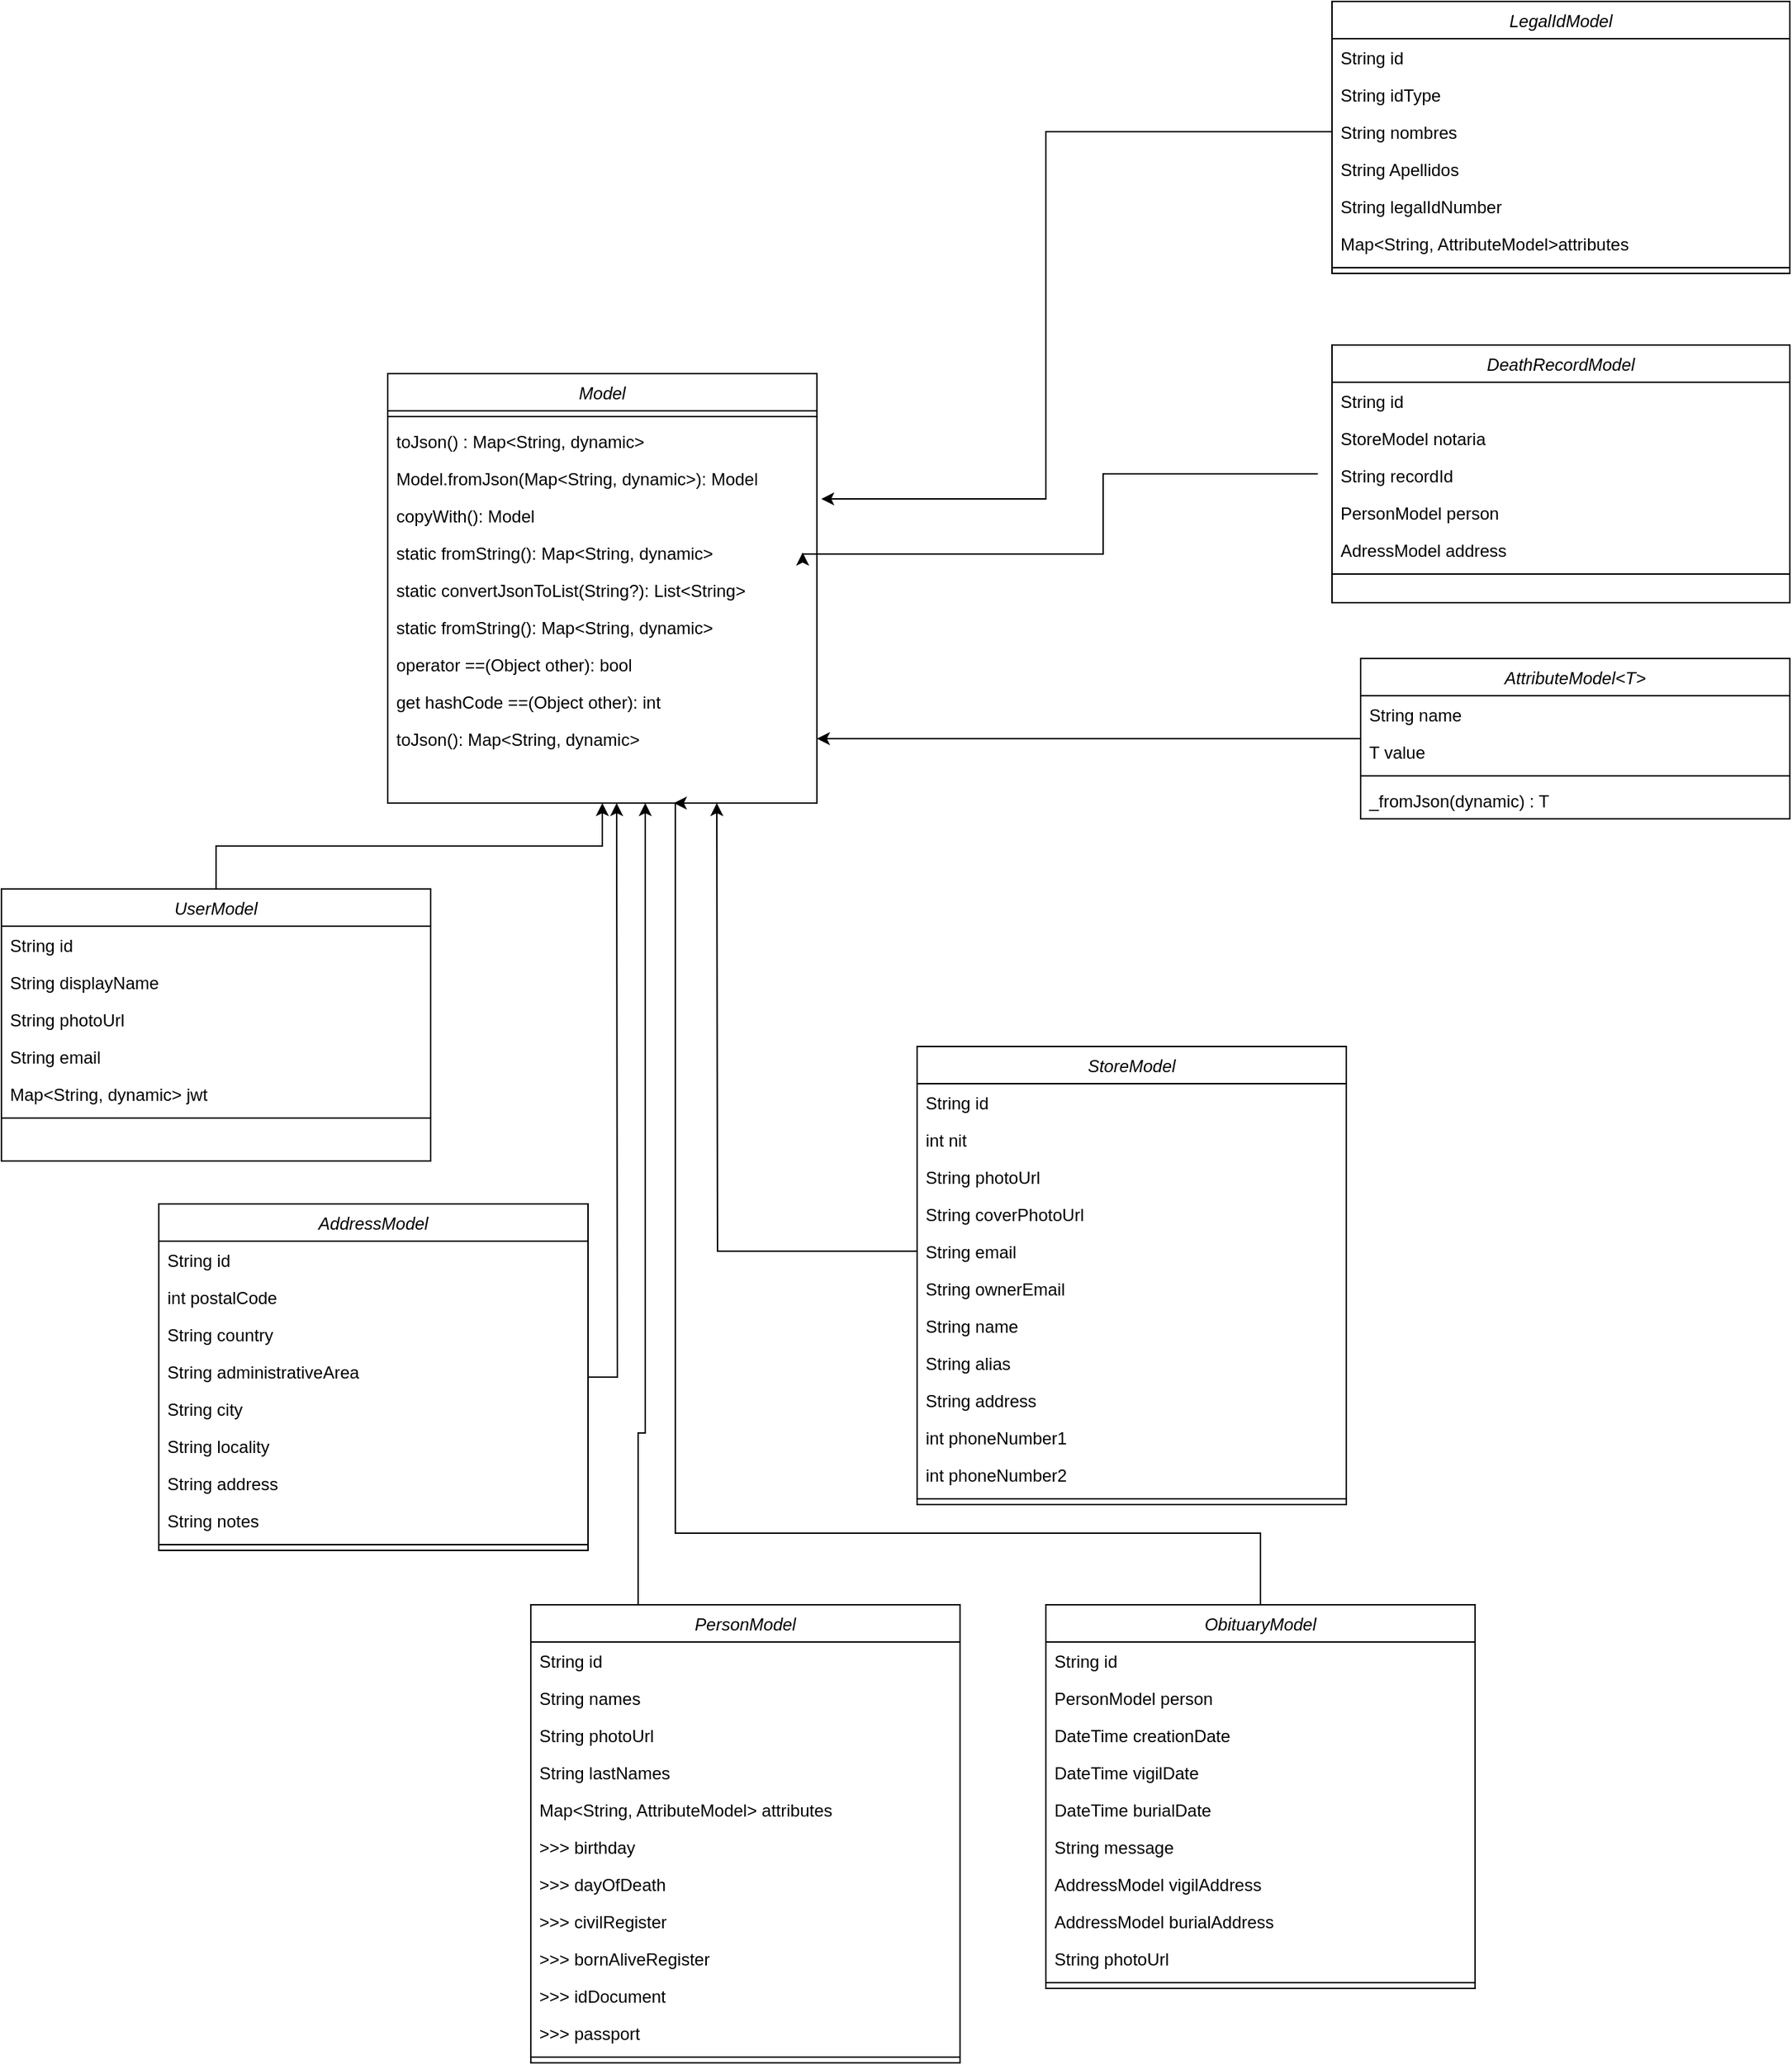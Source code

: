 <mxfile version="22.1.11" type="device">
  <diagram id="C5RBs43oDa-KdzZeNtuy" name="Page-1">
    <mxGraphModel dx="2261" dy="2013" grid="1" gridSize="10" guides="1" tooltips="1" connect="1" arrows="1" fold="1" page="1" pageScale="1" pageWidth="827" pageHeight="1169" math="0" shadow="0">
      <root>
        <mxCell id="WIyWlLk6GJQsqaUBKTNV-0" />
        <mxCell id="WIyWlLk6GJQsqaUBKTNV-1" parent="WIyWlLk6GJQsqaUBKTNV-0" />
        <mxCell id="m3j3JVI42onD2ivkwGoU-23" style="edgeStyle=orthogonalEdgeStyle;rounded=0;orthogonalLoop=1;jettySize=auto;html=1;startArrow=classic;startFill=1;strokeColor=default;endArrow=none;endFill=0;" parent="WIyWlLk6GJQsqaUBKTNV-1" source="zkfFHV4jXpPFQw0GAbJ--0" target="m3j3JVI42onD2ivkwGoU-8" edge="1">
          <mxGeometry relative="1" as="geometry" />
        </mxCell>
        <mxCell id="m3j3JVI42onD2ivkwGoU-8" value="UserModel" style="swimlane;fontStyle=2;align=center;verticalAlign=top;childLayout=stackLayout;horizontal=1;startSize=26;horizontalStack=0;resizeParent=1;resizeLast=0;collapsible=1;marginBottom=0;rounded=0;shadow=0;strokeWidth=1;" parent="WIyWlLk6GJQsqaUBKTNV-1" vertex="1">
          <mxGeometry x="-50" y="340" width="300" height="190" as="geometry">
            <mxRectangle x="230" y="140" width="160" height="26" as="alternateBounds" />
          </mxGeometry>
        </mxCell>
        <mxCell id="m3j3JVI42onD2ivkwGoU-9" value="String id" style="text;align=left;verticalAlign=top;spacingLeft=4;spacingRight=4;overflow=hidden;rotatable=0;points=[[0,0.5],[1,0.5]];portConstraint=eastwest;" parent="m3j3JVI42onD2ivkwGoU-8" vertex="1">
          <mxGeometry y="26" width="300" height="26" as="geometry" />
        </mxCell>
        <mxCell id="m3j3JVI42onD2ivkwGoU-24" value="String displayName" style="text;align=left;verticalAlign=top;spacingLeft=4;spacingRight=4;overflow=hidden;rotatable=0;points=[[0,0.5],[1,0.5]];portConstraint=eastwest;" parent="m3j3JVI42onD2ivkwGoU-8" vertex="1">
          <mxGeometry y="52" width="300" height="26" as="geometry" />
        </mxCell>
        <mxCell id="m3j3JVI42onD2ivkwGoU-25" value="String photoUrl" style="text;align=left;verticalAlign=top;spacingLeft=4;spacingRight=4;overflow=hidden;rotatable=0;points=[[0,0.5],[1,0.5]];portConstraint=eastwest;" parent="m3j3JVI42onD2ivkwGoU-8" vertex="1">
          <mxGeometry y="78" width="300" height="26" as="geometry" />
        </mxCell>
        <mxCell id="m3j3JVI42onD2ivkwGoU-26" value="String email" style="text;align=left;verticalAlign=top;spacingLeft=4;spacingRight=4;overflow=hidden;rotatable=0;points=[[0,0.5],[1,0.5]];portConstraint=eastwest;" parent="m3j3JVI42onD2ivkwGoU-8" vertex="1">
          <mxGeometry y="104" width="300" height="26" as="geometry" />
        </mxCell>
        <mxCell id="m3j3JVI42onD2ivkwGoU-27" value="Map&lt;String, dynamic&gt; jwt" style="text;align=left;verticalAlign=top;spacingLeft=4;spacingRight=4;overflow=hidden;rotatable=0;points=[[0,0.5],[1,0.5]];portConstraint=eastwest;" parent="m3j3JVI42onD2ivkwGoU-8" vertex="1">
          <mxGeometry y="130" width="300" height="26" as="geometry" />
        </mxCell>
        <mxCell id="m3j3JVI42onD2ivkwGoU-10" value="" style="line;html=1;strokeWidth=1;align=left;verticalAlign=middle;spacingTop=-1;spacingLeft=3;spacingRight=3;rotatable=0;labelPosition=right;points=[];portConstraint=eastwest;" parent="m3j3JVI42onD2ivkwGoU-8" vertex="1">
          <mxGeometry y="156" width="300" height="8" as="geometry" />
        </mxCell>
        <mxCell id="KPI_rZRXzxfwPaaVo52E-0" value="StoreModel" style="swimlane;fontStyle=2;align=center;verticalAlign=top;childLayout=stackLayout;horizontal=1;startSize=26;horizontalStack=0;resizeParent=1;resizeLast=0;collapsible=1;marginBottom=0;rounded=0;shadow=0;strokeWidth=1;" parent="WIyWlLk6GJQsqaUBKTNV-1" vertex="1">
          <mxGeometry x="590" y="450" width="300" height="320" as="geometry">
            <mxRectangle x="230" y="140" width="160" height="26" as="alternateBounds" />
          </mxGeometry>
        </mxCell>
        <mxCell id="KPI_rZRXzxfwPaaVo52E-1" value="String id" style="text;align=left;verticalAlign=top;spacingLeft=4;spacingRight=4;overflow=hidden;rotatable=0;points=[[0,0.5],[1,0.5]];portConstraint=eastwest;" parent="KPI_rZRXzxfwPaaVo52E-0" vertex="1">
          <mxGeometry y="26" width="300" height="26" as="geometry" />
        </mxCell>
        <mxCell id="KPI_rZRXzxfwPaaVo52E-2" value="int nit" style="text;align=left;verticalAlign=top;spacingLeft=4;spacingRight=4;overflow=hidden;rotatable=0;points=[[0,0.5],[1,0.5]];portConstraint=eastwest;" parent="KPI_rZRXzxfwPaaVo52E-0" vertex="1">
          <mxGeometry y="52" width="300" height="26" as="geometry" />
        </mxCell>
        <mxCell id="KPI_rZRXzxfwPaaVo52E-3" value="String photoUrl" style="text;align=left;verticalAlign=top;spacingLeft=4;spacingRight=4;overflow=hidden;rotatable=0;points=[[0,0.5],[1,0.5]];portConstraint=eastwest;" parent="KPI_rZRXzxfwPaaVo52E-0" vertex="1">
          <mxGeometry y="78" width="300" height="26" as="geometry" />
        </mxCell>
        <mxCell id="Lvysa0Bn7AFFFrW5yKyB-0" value="String coverPhotoUrl" style="text;align=left;verticalAlign=top;spacingLeft=4;spacingRight=4;overflow=hidden;rotatable=0;points=[[0,0.5],[1,0.5]];portConstraint=eastwest;" parent="KPI_rZRXzxfwPaaVo52E-0" vertex="1">
          <mxGeometry y="104" width="300" height="26" as="geometry" />
        </mxCell>
        <mxCell id="KPI_rZRXzxfwPaaVo52E-4" value="String email" style="text;align=left;verticalAlign=top;spacingLeft=4;spacingRight=4;overflow=hidden;rotatable=0;points=[[0,0.5],[1,0.5]];portConstraint=eastwest;" parent="KPI_rZRXzxfwPaaVo52E-0" vertex="1">
          <mxGeometry y="130" width="300" height="26" as="geometry" />
        </mxCell>
        <mxCell id="KPI_rZRXzxfwPaaVo52E-27" value="String ownerEmail" style="text;align=left;verticalAlign=top;spacingLeft=4;spacingRight=4;overflow=hidden;rotatable=0;points=[[0,0.5],[1,0.5]];portConstraint=eastwest;" parent="KPI_rZRXzxfwPaaVo52E-0" vertex="1">
          <mxGeometry y="156" width="300" height="26" as="geometry" />
        </mxCell>
        <mxCell id="KPI_rZRXzxfwPaaVo52E-5" value="String name" style="text;align=left;verticalAlign=top;spacingLeft=4;spacingRight=4;overflow=hidden;rotatable=0;points=[[0,0.5],[1,0.5]];portConstraint=eastwest;" parent="KPI_rZRXzxfwPaaVo52E-0" vertex="1">
          <mxGeometry y="182" width="300" height="26" as="geometry" />
        </mxCell>
        <mxCell id="KPI_rZRXzxfwPaaVo52E-8" value="String alias" style="text;align=left;verticalAlign=top;spacingLeft=4;spacingRight=4;overflow=hidden;rotatable=0;points=[[0,0.5],[1,0.5]];portConstraint=eastwest;" parent="KPI_rZRXzxfwPaaVo52E-0" vertex="1">
          <mxGeometry y="208" width="300" height="26" as="geometry" />
        </mxCell>
        <mxCell id="KPI_rZRXzxfwPaaVo52E-10" value="String address" style="text;align=left;verticalAlign=top;spacingLeft=4;spacingRight=4;overflow=hidden;rotatable=0;points=[[0,0.5],[1,0.5]];portConstraint=eastwest;" parent="KPI_rZRXzxfwPaaVo52E-0" vertex="1">
          <mxGeometry y="234" width="300" height="26" as="geometry" />
        </mxCell>
        <mxCell id="KPI_rZRXzxfwPaaVo52E-24" value="int phoneNumber1" style="text;align=left;verticalAlign=top;spacingLeft=4;spacingRight=4;overflow=hidden;rotatable=0;points=[[0,0.5],[1,0.5]];portConstraint=eastwest;" parent="KPI_rZRXzxfwPaaVo52E-0" vertex="1">
          <mxGeometry y="260" width="300" height="26" as="geometry" />
        </mxCell>
        <mxCell id="KPI_rZRXzxfwPaaVo52E-26" value="int phoneNumber2" style="text;align=left;verticalAlign=top;spacingLeft=4;spacingRight=4;overflow=hidden;rotatable=0;points=[[0,0.5],[1,0.5]];portConstraint=eastwest;" parent="KPI_rZRXzxfwPaaVo52E-0" vertex="1">
          <mxGeometry y="286" width="300" height="26" as="geometry" />
        </mxCell>
        <mxCell id="KPI_rZRXzxfwPaaVo52E-6" value="" style="line;html=1;strokeWidth=1;align=left;verticalAlign=middle;spacingTop=-1;spacingLeft=3;spacingRight=3;rotatable=0;labelPosition=right;points=[];portConstraint=eastwest;" parent="KPI_rZRXzxfwPaaVo52E-0" vertex="1">
          <mxGeometry y="312" width="300" height="8" as="geometry" />
        </mxCell>
        <mxCell id="KPI_rZRXzxfwPaaVo52E-11" value="AddressModel" style="swimlane;fontStyle=2;align=center;verticalAlign=top;childLayout=stackLayout;horizontal=1;startSize=26;horizontalStack=0;resizeParent=1;resizeLast=0;collapsible=1;marginBottom=0;rounded=0;shadow=0;strokeWidth=1;" parent="WIyWlLk6GJQsqaUBKTNV-1" vertex="1">
          <mxGeometry x="60" y="560" width="300" height="242" as="geometry">
            <mxRectangle x="230" y="140" width="160" height="26" as="alternateBounds" />
          </mxGeometry>
        </mxCell>
        <mxCell id="KPI_rZRXzxfwPaaVo52E-12" value="String id" style="text;align=left;verticalAlign=top;spacingLeft=4;spacingRight=4;overflow=hidden;rotatable=0;points=[[0,0.5],[1,0.5]];portConstraint=eastwest;" parent="KPI_rZRXzxfwPaaVo52E-11" vertex="1">
          <mxGeometry y="26" width="300" height="26" as="geometry" />
        </mxCell>
        <mxCell id="KPI_rZRXzxfwPaaVo52E-13" value="int postalCode" style="text;align=left;verticalAlign=top;spacingLeft=4;spacingRight=4;overflow=hidden;rotatable=0;points=[[0,0.5],[1,0.5]];portConstraint=eastwest;" parent="KPI_rZRXzxfwPaaVo52E-11" vertex="1">
          <mxGeometry y="52" width="300" height="26" as="geometry" />
        </mxCell>
        <mxCell id="KPI_rZRXzxfwPaaVo52E-15" value="String country" style="text;align=left;verticalAlign=top;spacingLeft=4;spacingRight=4;overflow=hidden;rotatable=0;points=[[0,0.5],[1,0.5]];portConstraint=eastwest;" parent="KPI_rZRXzxfwPaaVo52E-11" vertex="1">
          <mxGeometry y="78" width="300" height="26" as="geometry" />
        </mxCell>
        <mxCell id="KPI_rZRXzxfwPaaVo52E-19" value="String administrativeArea" style="text;align=left;verticalAlign=top;spacingLeft=4;spacingRight=4;overflow=hidden;rotatable=0;points=[[0,0.5],[1,0.5]];portConstraint=eastwest;" parent="KPI_rZRXzxfwPaaVo52E-11" vertex="1">
          <mxGeometry y="104" width="300" height="26" as="geometry" />
        </mxCell>
        <mxCell id="KPI_rZRXzxfwPaaVo52E-16" value="String city" style="text;align=left;verticalAlign=top;spacingLeft=4;spacingRight=4;overflow=hidden;rotatable=0;points=[[0,0.5],[1,0.5]];portConstraint=eastwest;" parent="KPI_rZRXzxfwPaaVo52E-11" vertex="1">
          <mxGeometry y="130" width="300" height="26" as="geometry" />
        </mxCell>
        <mxCell id="KPI_rZRXzxfwPaaVo52E-18" value="String locality" style="text;align=left;verticalAlign=top;spacingLeft=4;spacingRight=4;overflow=hidden;rotatable=0;points=[[0,0.5],[1,0.5]];portConstraint=eastwest;" parent="KPI_rZRXzxfwPaaVo52E-11" vertex="1">
          <mxGeometry y="156" width="300" height="26" as="geometry" />
        </mxCell>
        <mxCell id="KPI_rZRXzxfwPaaVo52E-17" value="String address" style="text;align=left;verticalAlign=top;spacingLeft=4;spacingRight=4;overflow=hidden;rotatable=0;points=[[0,0.5],[1,0.5]];portConstraint=eastwest;" parent="KPI_rZRXzxfwPaaVo52E-11" vertex="1">
          <mxGeometry y="182" width="300" height="26" as="geometry" />
        </mxCell>
        <mxCell id="KPI_rZRXzxfwPaaVo52E-22" value="String notes" style="text;align=left;verticalAlign=top;spacingLeft=4;spacingRight=4;overflow=hidden;rotatable=0;points=[[0,0.5],[1,0.5]];portConstraint=eastwest;" parent="KPI_rZRXzxfwPaaVo52E-11" vertex="1">
          <mxGeometry y="208" width="300" height="26" as="geometry" />
        </mxCell>
        <mxCell id="KPI_rZRXzxfwPaaVo52E-20" value="" style="line;html=1;strokeWidth=1;align=left;verticalAlign=middle;spacingTop=-1;spacingLeft=3;spacingRight=3;rotatable=0;labelPosition=right;points=[];portConstraint=eastwest;" parent="KPI_rZRXzxfwPaaVo52E-11" vertex="1">
          <mxGeometry y="234" width="300" height="8" as="geometry" />
        </mxCell>
        <mxCell id="ItlGgzYxVU4d8sN8DS-x-0" value="PersonModel" style="swimlane;fontStyle=2;align=center;verticalAlign=top;childLayout=stackLayout;horizontal=1;startSize=26;horizontalStack=0;resizeParent=1;resizeLast=0;collapsible=1;marginBottom=0;rounded=0;shadow=0;strokeWidth=1;" parent="WIyWlLk6GJQsqaUBKTNV-1" vertex="1">
          <mxGeometry x="320" y="840" width="300" height="320" as="geometry">
            <mxRectangle x="230" y="140" width="160" height="26" as="alternateBounds" />
          </mxGeometry>
        </mxCell>
        <mxCell id="ItlGgzYxVU4d8sN8DS-x-1" value="String id" style="text;align=left;verticalAlign=top;spacingLeft=4;spacingRight=4;overflow=hidden;rotatable=0;points=[[0,0.5],[1,0.5]];portConstraint=eastwest;" parent="ItlGgzYxVU4d8sN8DS-x-0" vertex="1">
          <mxGeometry y="26" width="300" height="26" as="geometry" />
        </mxCell>
        <mxCell id="ItlGgzYxVU4d8sN8DS-x-3" value="String names" style="text;align=left;verticalAlign=top;spacingLeft=4;spacingRight=4;overflow=hidden;rotatable=0;points=[[0,0.5],[1,0.5]];portConstraint=eastwest;" parent="ItlGgzYxVU4d8sN8DS-x-0" vertex="1">
          <mxGeometry y="52" width="300" height="26" as="geometry" />
        </mxCell>
        <mxCell id="ItlGgzYxVU4d8sN8DS-x-4" value="String photoUrl" style="text;align=left;verticalAlign=top;spacingLeft=4;spacingRight=4;overflow=hidden;rotatable=0;points=[[0,0.5],[1,0.5]];portConstraint=eastwest;" parent="ItlGgzYxVU4d8sN8DS-x-0" vertex="1">
          <mxGeometry y="78" width="300" height="26" as="geometry" />
        </mxCell>
        <mxCell id="ItlGgzYxVU4d8sN8DS-x-23" value="String lastNames" style="text;align=left;verticalAlign=top;spacingLeft=4;spacingRight=4;overflow=hidden;rotatable=0;points=[[0,0.5],[1,0.5]];portConstraint=eastwest;" parent="ItlGgzYxVU4d8sN8DS-x-0" vertex="1">
          <mxGeometry y="104" width="300" height="26" as="geometry" />
        </mxCell>
        <mxCell id="iUvbM1sL-HZBb3dv7g8N-10" value="Map&lt;String, AttributeModel&gt; attributes&#xa;" style="text;align=left;verticalAlign=top;spacingLeft=4;spacingRight=4;overflow=hidden;rotatable=0;points=[[0,0.5],[1,0.5]];portConstraint=eastwest;" parent="ItlGgzYxVU4d8sN8DS-x-0" vertex="1">
          <mxGeometry y="130" width="300" height="26" as="geometry" />
        </mxCell>
        <mxCell id="iUvbM1sL-HZBb3dv7g8N-11" value="&gt;&gt;&gt; birthday" style="text;align=left;verticalAlign=top;spacingLeft=4;spacingRight=4;overflow=hidden;rotatable=0;points=[[0,0.5],[1,0.5]];portConstraint=eastwest;" parent="ItlGgzYxVU4d8sN8DS-x-0" vertex="1">
          <mxGeometry y="156" width="300" height="26" as="geometry" />
        </mxCell>
        <mxCell id="iUvbM1sL-HZBb3dv7g8N-12" value="&gt;&gt;&gt; dayOfDeath" style="text;align=left;verticalAlign=top;spacingLeft=4;spacingRight=4;overflow=hidden;rotatable=0;points=[[0,0.5],[1,0.5]];portConstraint=eastwest;" parent="ItlGgzYxVU4d8sN8DS-x-0" vertex="1">
          <mxGeometry y="182" width="300" height="26" as="geometry" />
        </mxCell>
        <mxCell id="iUvbM1sL-HZBb3dv7g8N-13" value="&gt;&gt;&gt; civilRegister" style="text;align=left;verticalAlign=top;spacingLeft=4;spacingRight=4;overflow=hidden;rotatable=0;points=[[0,0.5],[1,0.5]];portConstraint=eastwest;" parent="ItlGgzYxVU4d8sN8DS-x-0" vertex="1">
          <mxGeometry y="208" width="300" height="26" as="geometry" />
        </mxCell>
        <mxCell id="iUvbM1sL-HZBb3dv7g8N-14" value="&gt;&gt;&gt; bornAliveRegister" style="text;align=left;verticalAlign=top;spacingLeft=4;spacingRight=4;overflow=hidden;rotatable=0;points=[[0,0.5],[1,0.5]];portConstraint=eastwest;" parent="ItlGgzYxVU4d8sN8DS-x-0" vertex="1">
          <mxGeometry y="234" width="300" height="26" as="geometry" />
        </mxCell>
        <mxCell id="iUvbM1sL-HZBb3dv7g8N-15" value="&gt;&gt;&gt; idDocument" style="text;align=left;verticalAlign=top;spacingLeft=4;spacingRight=4;overflow=hidden;rotatable=0;points=[[0,0.5],[1,0.5]];portConstraint=eastwest;" parent="ItlGgzYxVU4d8sN8DS-x-0" vertex="1">
          <mxGeometry y="260" width="300" height="26" as="geometry" />
        </mxCell>
        <mxCell id="ItlGgzYxVU4d8sN8DS-x-5" value="&gt;&gt;&gt; passport" style="text;align=left;verticalAlign=top;spacingLeft=4;spacingRight=4;overflow=hidden;rotatable=0;points=[[0,0.5],[1,0.5]];portConstraint=eastwest;" parent="ItlGgzYxVU4d8sN8DS-x-0" vertex="1">
          <mxGeometry y="286" width="300" height="26" as="geometry" />
        </mxCell>
        <mxCell id="ItlGgzYxVU4d8sN8DS-x-12" value="" style="line;html=1;strokeWidth=1;align=left;verticalAlign=middle;spacingTop=-1;spacingLeft=3;spacingRight=3;rotatable=0;labelPosition=right;points=[];portConstraint=eastwest;" parent="ItlGgzYxVU4d8sN8DS-x-0" vertex="1">
          <mxGeometry y="312" width="300" height="8" as="geometry" />
        </mxCell>
        <mxCell id="ItlGgzYxVU4d8sN8DS-x-27" style="edgeStyle=orthogonalEdgeStyle;rounded=0;orthogonalLoop=1;jettySize=auto;html=1;" parent="WIyWlLk6GJQsqaUBKTNV-1" source="ItlGgzYxVU4d8sN8DS-x-14" target="m3j3JVI42onD2ivkwGoU-28" edge="1">
          <mxGeometry relative="1" as="geometry">
            <mxPoint x="1150" y="1230" as="sourcePoint" />
          </mxGeometry>
        </mxCell>
        <mxCell id="ItlGgzYxVU4d8sN8DS-x-14" value="AttributeModel&lt;T&gt;" style="swimlane;fontStyle=2;align=center;verticalAlign=top;childLayout=stackLayout;horizontal=1;startSize=26;horizontalStack=0;resizeParent=1;resizeLast=0;collapsible=1;marginBottom=0;rounded=0;shadow=0;strokeWidth=1;" parent="WIyWlLk6GJQsqaUBKTNV-1" vertex="1">
          <mxGeometry x="900" y="179" width="300" height="112" as="geometry">
            <mxRectangle x="230" y="140" width="160" height="26" as="alternateBounds" />
          </mxGeometry>
        </mxCell>
        <mxCell id="ItlGgzYxVU4d8sN8DS-x-15" value="String name" style="text;align=left;verticalAlign=top;spacingLeft=4;spacingRight=4;overflow=hidden;rotatable=0;points=[[0,0.5],[1,0.5]];portConstraint=eastwest;" parent="ItlGgzYxVU4d8sN8DS-x-14" vertex="1">
          <mxGeometry y="26" width="300" height="26" as="geometry" />
        </mxCell>
        <mxCell id="ItlGgzYxVU4d8sN8DS-x-16" value="T value" style="text;align=left;verticalAlign=top;spacingLeft=4;spacingRight=4;overflow=hidden;rotatable=0;points=[[0,0.5],[1,0.5]];portConstraint=eastwest;" parent="ItlGgzYxVU4d8sN8DS-x-14" vertex="1">
          <mxGeometry y="52" width="300" height="26" as="geometry" />
        </mxCell>
        <mxCell id="ItlGgzYxVU4d8sN8DS-x-20" value="" style="line;html=1;strokeWidth=1;align=left;verticalAlign=middle;spacingTop=-1;spacingLeft=3;spacingRight=3;rotatable=0;labelPosition=right;points=[];portConstraint=eastwest;" parent="ItlGgzYxVU4d8sN8DS-x-14" vertex="1">
          <mxGeometry y="78" width="300" height="8" as="geometry" />
        </mxCell>
        <mxCell id="ItlGgzYxVU4d8sN8DS-x-26" value="_fromJson(dynamic) : T" style="text;align=left;verticalAlign=top;spacingLeft=4;spacingRight=4;overflow=hidden;rotatable=0;points=[[0,0.5],[1,0.5]];portConstraint=eastwest;" parent="ItlGgzYxVU4d8sN8DS-x-14" vertex="1">
          <mxGeometry y="86" width="300" height="26" as="geometry" />
        </mxCell>
        <mxCell id="iUvbM1sL-HZBb3dv7g8N-1" value="ObituaryModel" style="swimlane;fontStyle=2;align=center;verticalAlign=top;childLayout=stackLayout;horizontal=1;startSize=26;horizontalStack=0;resizeParent=1;resizeLast=0;collapsible=1;marginBottom=0;rounded=0;shadow=0;strokeWidth=1;" parent="WIyWlLk6GJQsqaUBKTNV-1" vertex="1">
          <mxGeometry x="680" y="840" width="300" height="268" as="geometry">
            <mxRectangle x="230" y="140" width="160" height="26" as="alternateBounds" />
          </mxGeometry>
        </mxCell>
        <mxCell id="iUvbM1sL-HZBb3dv7g8N-2" value="String id" style="text;align=left;verticalAlign=top;spacingLeft=4;spacingRight=4;overflow=hidden;rotatable=0;points=[[0,0.5],[1,0.5]];portConstraint=eastwest;" parent="iUvbM1sL-HZBb3dv7g8N-1" vertex="1">
          <mxGeometry y="26" width="300" height="26" as="geometry" />
        </mxCell>
        <mxCell id="iUvbM1sL-HZBb3dv7g8N-18" style="edgeStyle=orthogonalEdgeStyle;rounded=0;orthogonalLoop=1;jettySize=auto;html=1;" parent="iUvbM1sL-HZBb3dv7g8N-1" source="iUvbM1sL-HZBb3dv7g8N-1" edge="1">
          <mxGeometry relative="1" as="geometry">
            <mxPoint x="-260" y="-560" as="targetPoint" />
            <Array as="points">
              <mxPoint x="150" y="-50" />
              <mxPoint x="-259" y="-50" />
              <mxPoint x="-259" y="-560" />
            </Array>
          </mxGeometry>
        </mxCell>
        <mxCell id="iUvbM1sL-HZBb3dv7g8N-3" value="PersonModel person" style="text;align=left;verticalAlign=top;spacingLeft=4;spacingRight=4;overflow=hidden;rotatable=0;points=[[0,0.5],[1,0.5]];portConstraint=eastwest;" parent="iUvbM1sL-HZBb3dv7g8N-1" vertex="1">
          <mxGeometry y="52" width="300" height="26" as="geometry" />
        </mxCell>
        <mxCell id="iUvbM1sL-HZBb3dv7g8N-4" value="DateTime creationDate" style="text;align=left;verticalAlign=top;spacingLeft=4;spacingRight=4;overflow=hidden;rotatable=0;points=[[0,0.5],[1,0.5]];portConstraint=eastwest;" parent="iUvbM1sL-HZBb3dv7g8N-1" vertex="1">
          <mxGeometry y="78" width="300" height="26" as="geometry" />
        </mxCell>
        <mxCell id="CP8hqIYyu3bAoNnhg_Ja-0" value="DateTime vigilDate" style="text;align=left;verticalAlign=top;spacingLeft=4;spacingRight=4;overflow=hidden;rotatable=0;points=[[0,0.5],[1,0.5]];portConstraint=eastwest;" parent="iUvbM1sL-HZBb3dv7g8N-1" vertex="1">
          <mxGeometry y="104" width="300" height="26" as="geometry" />
        </mxCell>
        <mxCell id="CP8hqIYyu3bAoNnhg_Ja-1" value="DateTime burialDate" style="text;align=left;verticalAlign=top;spacingLeft=4;spacingRight=4;overflow=hidden;rotatable=0;points=[[0,0.5],[1,0.5]];portConstraint=eastwest;" parent="iUvbM1sL-HZBb3dv7g8N-1" vertex="1">
          <mxGeometry y="130" width="300" height="26" as="geometry" />
        </mxCell>
        <mxCell id="iUvbM1sL-HZBb3dv7g8N-5" value="String message" style="text;align=left;verticalAlign=top;spacingLeft=4;spacingRight=4;overflow=hidden;rotatable=0;points=[[0,0.5],[1,0.5]];portConstraint=eastwest;" parent="iUvbM1sL-HZBb3dv7g8N-1" vertex="1">
          <mxGeometry y="156" width="300" height="26" as="geometry" />
        </mxCell>
        <mxCell id="iUvbM1sL-HZBb3dv7g8N-6" value="AddressModel vigilAddress" style="text;align=left;verticalAlign=top;spacingLeft=4;spacingRight=4;overflow=hidden;rotatable=0;points=[[0,0.5],[1,0.5]];portConstraint=eastwest;" parent="iUvbM1sL-HZBb3dv7g8N-1" vertex="1">
          <mxGeometry y="182" width="300" height="26" as="geometry" />
        </mxCell>
        <mxCell id="iUvbM1sL-HZBb3dv7g8N-8" value="AddressModel burialAddress" style="text;align=left;verticalAlign=top;spacingLeft=4;spacingRight=4;overflow=hidden;rotatable=0;points=[[0,0.5],[1,0.5]];portConstraint=eastwest;" parent="iUvbM1sL-HZBb3dv7g8N-1" vertex="1">
          <mxGeometry y="208" width="300" height="26" as="geometry" />
        </mxCell>
        <mxCell id="iUvbM1sL-HZBb3dv7g8N-17" value="String photoUrl" style="text;align=left;verticalAlign=top;spacingLeft=4;spacingRight=4;overflow=hidden;rotatable=0;points=[[0,0.5],[1,0.5]];portConstraint=eastwest;" parent="iUvbM1sL-HZBb3dv7g8N-1" vertex="1">
          <mxGeometry y="234" width="300" height="26" as="geometry" />
        </mxCell>
        <mxCell id="iUvbM1sL-HZBb3dv7g8N-7" value="" style="line;html=1;strokeWidth=1;align=left;verticalAlign=middle;spacingTop=-1;spacingLeft=3;spacingRight=3;rotatable=0;labelPosition=right;points=[];portConstraint=eastwest;" parent="iUvbM1sL-HZBb3dv7g8N-1" vertex="1">
          <mxGeometry y="260" width="300" height="8" as="geometry" />
        </mxCell>
        <mxCell id="iUvbM1sL-HZBb3dv7g8N-21" value="" style="group" parent="WIyWlLk6GJQsqaUBKTNV-1" vertex="1" connectable="0">
          <mxGeometry x="220" y="-20" width="300" height="740" as="geometry" />
        </mxCell>
        <mxCell id="KPI_rZRXzxfwPaaVo52E-7" style="edgeStyle=orthogonalEdgeStyle;rounded=0;orthogonalLoop=1;jettySize=auto;html=1;" parent="iUvbM1sL-HZBb3dv7g8N-21" source="KPI_rZRXzxfwPaaVo52E-4" edge="1">
          <mxGeometry relative="1" as="geometry">
            <mxPoint x="230" y="300" as="targetPoint" />
            <mxPoint x="310" y="500" as="sourcePoint" />
          </mxGeometry>
        </mxCell>
        <mxCell id="iUvbM1sL-HZBb3dv7g8N-20" value="" style="group" parent="iUvbM1sL-HZBb3dv7g8N-21" vertex="1" connectable="0">
          <mxGeometry width="300" height="740" as="geometry" />
        </mxCell>
        <mxCell id="ItlGgzYxVU4d8sN8DS-x-13" style="edgeStyle=orthogonalEdgeStyle;rounded=0;orthogonalLoop=1;jettySize=auto;html=1;exitX=0.25;exitY=0;exitDx=0;exitDy=0;" parent="iUvbM1sL-HZBb3dv7g8N-20" source="ItlGgzYxVU4d8sN8DS-x-0" edge="1">
          <mxGeometry relative="1" as="geometry">
            <mxPoint x="180" y="300" as="targetPoint" />
            <Array as="points">
              <mxPoint x="180" y="740" />
            </Array>
          </mxGeometry>
        </mxCell>
        <mxCell id="iUvbM1sL-HZBb3dv7g8N-19" value="" style="group" parent="iUvbM1sL-HZBb3dv7g8N-20" vertex="1" connectable="0">
          <mxGeometry width="300" height="300" as="geometry" />
        </mxCell>
        <mxCell id="zkfFHV4jXpPFQw0GAbJ--0" value="Model" style="swimlane;fontStyle=2;align=center;verticalAlign=top;childLayout=stackLayout;horizontal=1;startSize=26;horizontalStack=0;resizeParent=1;resizeLast=0;collapsible=1;marginBottom=0;rounded=0;shadow=0;strokeWidth=1;" parent="iUvbM1sL-HZBb3dv7g8N-19" vertex="1">
          <mxGeometry width="300" height="300" as="geometry">
            <mxRectangle x="230" y="140" width="160" height="26" as="alternateBounds" />
          </mxGeometry>
        </mxCell>
        <mxCell id="zkfFHV4jXpPFQw0GAbJ--4" value="" style="line;html=1;strokeWidth=1;align=left;verticalAlign=middle;spacingTop=-1;spacingLeft=3;spacingRight=3;rotatable=0;labelPosition=right;points=[];portConstraint=eastwest;" parent="zkfFHV4jXpPFQw0GAbJ--0" vertex="1">
          <mxGeometry y="26" width="300" height="8" as="geometry" />
        </mxCell>
        <mxCell id="zkfFHV4jXpPFQw0GAbJ--5" value="toJson() : Map&lt;String, dynamic&gt;" style="text;align=left;verticalAlign=top;spacingLeft=4;spacingRight=4;overflow=hidden;rotatable=0;points=[[0,0.5],[1,0.5]];portConstraint=eastwest;" parent="zkfFHV4jXpPFQw0GAbJ--0" vertex="1">
          <mxGeometry y="34" width="300" height="26" as="geometry" />
        </mxCell>
        <mxCell id="m3j3JVI42onD2ivkwGoU-0" value="Model.fromJson(Map&lt;String, dynamic&gt;): Model " style="text;align=left;verticalAlign=top;spacingLeft=4;spacingRight=4;overflow=hidden;rotatable=0;points=[[0,0.5],[1,0.5]];portConstraint=eastwest;" parent="zkfFHV4jXpPFQw0GAbJ--0" vertex="1">
          <mxGeometry y="60" width="300" height="26" as="geometry" />
        </mxCell>
        <mxCell id="m3j3JVI42onD2ivkwGoU-1" value="copyWith(): Model " style="text;align=left;verticalAlign=top;spacingLeft=4;spacingRight=4;overflow=hidden;rotatable=0;points=[[0,0.5],[1,0.5]];portConstraint=eastwest;" parent="zkfFHV4jXpPFQw0GAbJ--0" vertex="1">
          <mxGeometry y="86" width="300" height="26" as="geometry" />
        </mxCell>
        <mxCell id="m3j3JVI42onD2ivkwGoU-3" value="static fromString(): Map&lt;String, dynamic&gt; " style="text;align=left;verticalAlign=top;spacingLeft=4;spacingRight=4;overflow=hidden;rotatable=0;points=[[0,0.5],[1,0.5]];portConstraint=eastwest;" parent="zkfFHV4jXpPFQw0GAbJ--0" vertex="1">
          <mxGeometry y="112" width="300" height="26" as="geometry" />
        </mxCell>
        <mxCell id="m3j3JVI42onD2ivkwGoU-4" value="static convertJsonToList(String?): List&lt;String&gt;" style="text;align=left;verticalAlign=top;spacingLeft=4;spacingRight=4;overflow=hidden;rotatable=0;points=[[0,0.5],[1,0.5]];portConstraint=eastwest;" parent="zkfFHV4jXpPFQw0GAbJ--0" vertex="1">
          <mxGeometry y="138" width="300" height="26" as="geometry" />
        </mxCell>
        <mxCell id="m3j3JVI42onD2ivkwGoU-5" value="static fromString(): Map&lt;String, dynamic&gt; " style="text;align=left;verticalAlign=top;spacingLeft=4;spacingRight=4;overflow=hidden;rotatable=0;points=[[0,0.5],[1,0.5]];portConstraint=eastwest;" parent="zkfFHV4jXpPFQw0GAbJ--0" vertex="1">
          <mxGeometry y="164" width="300" height="26" as="geometry" />
        </mxCell>
        <mxCell id="m3j3JVI42onD2ivkwGoU-6" value="operator ==(Object other): bool" style="text;align=left;verticalAlign=top;spacingLeft=4;spacingRight=4;overflow=hidden;rotatable=0;points=[[0,0.5],[1,0.5]];portConstraint=eastwest;" parent="zkfFHV4jXpPFQw0GAbJ--0" vertex="1">
          <mxGeometry y="190" width="300" height="26" as="geometry" />
        </mxCell>
        <mxCell id="m3j3JVI42onD2ivkwGoU-7" value="get hashCode ==(Object other): int" style="text;align=left;verticalAlign=top;spacingLeft=4;spacingRight=4;overflow=hidden;rotatable=0;points=[[0,0.5],[1,0.5]];portConstraint=eastwest;" parent="zkfFHV4jXpPFQw0GAbJ--0" vertex="1">
          <mxGeometry y="216" width="300" height="26" as="geometry" />
        </mxCell>
        <mxCell id="m3j3JVI42onD2ivkwGoU-28" value="toJson(): Map&lt;String, dynamic&gt;" style="text;align=left;verticalAlign=top;spacingLeft=4;spacingRight=4;overflow=hidden;rotatable=0;points=[[0,0.5],[1,0.5]];portConstraint=eastwest;" parent="zkfFHV4jXpPFQw0GAbJ--0" vertex="1">
          <mxGeometry y="242" width="300" height="26" as="geometry" />
        </mxCell>
        <mxCell id="KPI_rZRXzxfwPaaVo52E-23" style="edgeStyle=orthogonalEdgeStyle;rounded=0;orthogonalLoop=1;jettySize=auto;html=1;" parent="iUvbM1sL-HZBb3dv7g8N-19" source="KPI_rZRXzxfwPaaVo52E-11" edge="1">
          <mxGeometry relative="1" as="geometry">
            <mxPoint x="160" y="300" as="targetPoint" />
          </mxGeometry>
        </mxCell>
        <mxCell id="lOaMy1Fe2x4_tWNb8pxm-15" style="edgeStyle=orthogonalEdgeStyle;rounded=0;orthogonalLoop=1;jettySize=auto;html=1;entryX=1;entryY=0.5;entryDx=0;entryDy=0;" parent="WIyWlLk6GJQsqaUBKTNV-1" edge="1">
          <mxGeometry relative="1" as="geometry">
            <mxPoint x="510" y="105" as="targetPoint" />
            <mxPoint x="870" y="50" as="sourcePoint" />
            <Array as="points">
              <mxPoint x="720" y="50" />
              <mxPoint x="720" y="106" />
            </Array>
          </mxGeometry>
        </mxCell>
        <mxCell id="lOaMy1Fe2x4_tWNb8pxm-1" value="DeathRecordModel" style="swimlane;fontStyle=2;align=center;verticalAlign=top;childLayout=stackLayout;horizontal=1;startSize=26;horizontalStack=0;resizeParent=1;resizeLast=0;collapsible=1;marginBottom=0;rounded=0;shadow=0;strokeWidth=1;" parent="WIyWlLk6GJQsqaUBKTNV-1" vertex="1">
          <mxGeometry x="880" y="-40" width="320" height="180" as="geometry">
            <mxRectangle x="230" y="140" width="160" height="26" as="alternateBounds" />
          </mxGeometry>
        </mxCell>
        <mxCell id="lOaMy1Fe2x4_tWNb8pxm-2" value="String id" style="text;align=left;verticalAlign=top;spacingLeft=4;spacingRight=4;overflow=hidden;rotatable=0;points=[[0,0.5],[1,0.5]];portConstraint=eastwest;" parent="lOaMy1Fe2x4_tWNb8pxm-1" vertex="1">
          <mxGeometry y="26" width="320" height="26" as="geometry" />
        </mxCell>
        <mxCell id="lOaMy1Fe2x4_tWNb8pxm-5" value="StoreModel notaria" style="text;align=left;verticalAlign=top;spacingLeft=4;spacingRight=4;overflow=hidden;rotatable=0;points=[[0,0.5],[1,0.5]];portConstraint=eastwest;" parent="lOaMy1Fe2x4_tWNb8pxm-1" vertex="1">
          <mxGeometry y="52" width="320" height="26" as="geometry" />
        </mxCell>
        <mxCell id="lOaMy1Fe2x4_tWNb8pxm-6" value="String recordId" style="text;align=left;verticalAlign=top;spacingLeft=4;spacingRight=4;overflow=hidden;rotatable=0;points=[[0,0.5],[1,0.5]];portConstraint=eastwest;" parent="lOaMy1Fe2x4_tWNb8pxm-1" vertex="1">
          <mxGeometry y="78" width="320" height="26" as="geometry" />
        </mxCell>
        <mxCell id="lOaMy1Fe2x4_tWNb8pxm-14" value="PersonModel person" style="text;align=left;verticalAlign=top;spacingLeft=4;spacingRight=4;overflow=hidden;rotatable=0;points=[[0,0.5],[1,0.5]];portConstraint=eastwest;" parent="lOaMy1Fe2x4_tWNb8pxm-1" vertex="1">
          <mxGeometry y="104" width="320" height="26" as="geometry" />
        </mxCell>
        <mxCell id="lOaMy1Fe2x4_tWNb8pxm-7" value="AdressModel address" style="text;align=left;verticalAlign=top;spacingLeft=4;spacingRight=4;overflow=hidden;rotatable=0;points=[[0,0.5],[1,0.5]];portConstraint=eastwest;" parent="lOaMy1Fe2x4_tWNb8pxm-1" vertex="1">
          <mxGeometry y="130" width="320" height="26" as="geometry" />
        </mxCell>
        <mxCell id="lOaMy1Fe2x4_tWNb8pxm-13" value="" style="line;html=1;strokeWidth=1;align=left;verticalAlign=middle;spacingTop=-1;spacingLeft=3;spacingRight=3;rotatable=0;labelPosition=right;points=[];portConstraint=eastwest;" parent="lOaMy1Fe2x4_tWNb8pxm-1" vertex="1">
          <mxGeometry y="156" width="320" height="8" as="geometry" />
        </mxCell>
        <mxCell id="tkKcnam-EMKPR8d0lBjS-0" value="LegalIdModel" style="swimlane;fontStyle=2;align=center;verticalAlign=top;childLayout=stackLayout;horizontal=1;startSize=26;horizontalStack=0;resizeParent=1;resizeLast=0;collapsible=1;marginBottom=0;rounded=0;shadow=0;strokeWidth=1;" vertex="1" parent="WIyWlLk6GJQsqaUBKTNV-1">
          <mxGeometry x="880" y="-280" width="320" height="190" as="geometry">
            <mxRectangle x="230" y="140" width="160" height="26" as="alternateBounds" />
          </mxGeometry>
        </mxCell>
        <mxCell id="tkKcnam-EMKPR8d0lBjS-1" value="String id" style="text;align=left;verticalAlign=top;spacingLeft=4;spacingRight=4;overflow=hidden;rotatable=0;points=[[0,0.5],[1,0.5]];portConstraint=eastwest;" vertex="1" parent="tkKcnam-EMKPR8d0lBjS-0">
          <mxGeometry y="26" width="320" height="26" as="geometry" />
        </mxCell>
        <mxCell id="tkKcnam-EMKPR8d0lBjS-2" value="String idType" style="text;align=left;verticalAlign=top;spacingLeft=4;spacingRight=4;overflow=hidden;rotatable=0;points=[[0,0.5],[1,0.5]];portConstraint=eastwest;" vertex="1" parent="tkKcnam-EMKPR8d0lBjS-0">
          <mxGeometry y="52" width="320" height="26" as="geometry" />
        </mxCell>
        <mxCell id="tkKcnam-EMKPR8d0lBjS-3" value="String nombres" style="text;align=left;verticalAlign=top;spacingLeft=4;spacingRight=4;overflow=hidden;rotatable=0;points=[[0,0.5],[1,0.5]];portConstraint=eastwest;" vertex="1" parent="tkKcnam-EMKPR8d0lBjS-0">
          <mxGeometry y="78" width="320" height="26" as="geometry" />
        </mxCell>
        <mxCell id="tkKcnam-EMKPR8d0lBjS-4" value="String Apellidos" style="text;align=left;verticalAlign=top;spacingLeft=4;spacingRight=4;overflow=hidden;rotatable=0;points=[[0,0.5],[1,0.5]];portConstraint=eastwest;" vertex="1" parent="tkKcnam-EMKPR8d0lBjS-0">
          <mxGeometry y="104" width="320" height="26" as="geometry" />
        </mxCell>
        <mxCell id="tkKcnam-EMKPR8d0lBjS-5" value="String legalIdNumber" style="text;align=left;verticalAlign=top;spacingLeft=4;spacingRight=4;overflow=hidden;rotatable=0;points=[[0,0.5],[1,0.5]];portConstraint=eastwest;" vertex="1" parent="tkKcnam-EMKPR8d0lBjS-0">
          <mxGeometry y="130" width="320" height="26" as="geometry" />
        </mxCell>
        <mxCell id="tkKcnam-EMKPR8d0lBjS-8" value="Map&lt;String, AttributeModel&gt;attributes" style="text;align=left;verticalAlign=top;spacingLeft=4;spacingRight=4;overflow=hidden;rotatable=0;points=[[0,0.5],[1,0.5]];portConstraint=eastwest;" vertex="1" parent="tkKcnam-EMKPR8d0lBjS-0">
          <mxGeometry y="156" width="320" height="26" as="geometry" />
        </mxCell>
        <mxCell id="tkKcnam-EMKPR8d0lBjS-6" value="" style="line;html=1;strokeWidth=1;align=left;verticalAlign=middle;spacingTop=-1;spacingLeft=3;spacingRight=3;rotatable=0;labelPosition=right;points=[];portConstraint=eastwest;" vertex="1" parent="tkKcnam-EMKPR8d0lBjS-0">
          <mxGeometry y="182" width="320" height="8" as="geometry" />
        </mxCell>
        <mxCell id="tkKcnam-EMKPR8d0lBjS-7" style="edgeStyle=orthogonalEdgeStyle;rounded=0;orthogonalLoop=1;jettySize=auto;html=1;exitX=0;exitY=0.5;exitDx=0;exitDy=0;entryX=1.01;entryY=0.058;entryDx=0;entryDy=0;entryPerimeter=0;" edge="1" parent="WIyWlLk6GJQsqaUBKTNV-1" source="tkKcnam-EMKPR8d0lBjS-3" target="m3j3JVI42onD2ivkwGoU-1">
          <mxGeometry relative="1" as="geometry">
            <Array as="points">
              <mxPoint x="680" y="-189" />
              <mxPoint x="680" y="68" />
            </Array>
          </mxGeometry>
        </mxCell>
      </root>
    </mxGraphModel>
  </diagram>
</mxfile>
